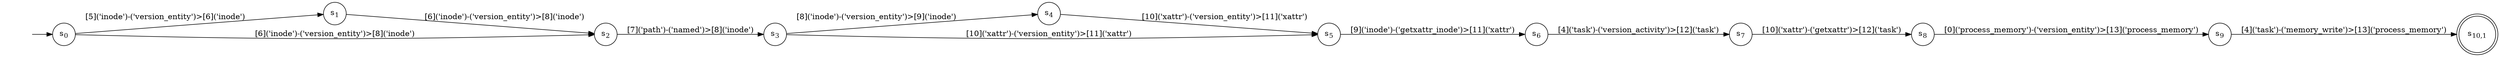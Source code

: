 digraph DFA {
    rankdir = LR;
    I [style = invis];
    I -> S0;
    S0 [label = <s<sub>0</sub>>, shape = circle];
    S1 [label = <s<sub>1</sub>>, shape = circle];
    S2 [label = <s<sub>2</sub>>, shape = circle];
    S3 [label = <s<sub>3</sub>>, shape = circle];
    S4 [label = <s<sub>4</sub>>, shape = circle];
    S5 [label = <s<sub>5</sub>>, shape = circle];
    S6 [label = <s<sub>6</sub>>, shape = circle];
    S7 [label = <s<sub>7</sub>>, shape = circle];
    S8 [label = <s<sub>8</sub>>, shape = circle];
    S9 [label = <s<sub>9</sub>>, shape = circle];
    S10 [label = <s<sub>10,1</sub>>, shape = circle, peripheries = 2];
    S9 -> S10 [label = "[4]('task')-('memory_write')>[13]('process_memory')"];
    S8 -> S9 [label = "[0]('process_memory')-('version_entity')>[13]('process_memory')"];
    S7 -> S8 [label = "[10]('xattr')-('getxattr')>[12]('task')"];
    S6 -> S7 [label = "[4]('task')-('version_activity')>[12]('task')"];
    S5 -> S6 [label = "[9]('inode')-('getxattr_inode')>[11]('xattr')"];
    S4 -> S5 [label = "[10]('xattr')-('version_entity')>[11]('xattr')"];
    S3 -> S4 [label = "[8]('inode')-('version_entity')>[9]('inode')"];
    S3 -> S5 [label = "[10]('xattr')-('version_entity')>[11]('xattr')"];
    S2 -> S3 [label = "[7]('path')-('named')>[8]('inode')"];
    S1 -> S2 [label = "[6]('inode')-('version_entity')>[8]('inode')"];
    S0 -> S1 [label = "[5]('inode')-('version_entity')>[6]('inode')"];
    S0 -> S2 [label = "[6]('inode')-('version_entity')>[8]('inode')"];
}
